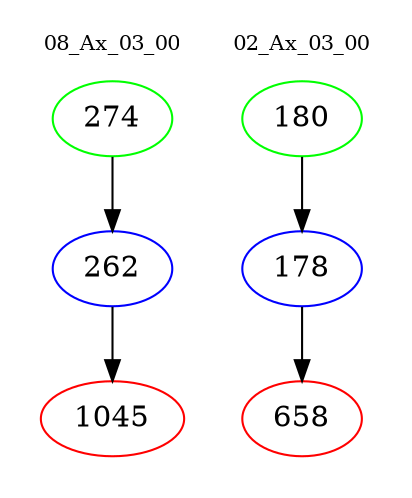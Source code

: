 digraph{
subgraph cluster_0 {
color = white
label = "08_Ax_03_00";
fontsize=10;
T0_274 [label="274", color="green"]
T0_274 -> T0_262 [color="black"]
T0_262 [label="262", color="blue"]
T0_262 -> T0_1045 [color="black"]
T0_1045 [label="1045", color="red"]
}
subgraph cluster_1 {
color = white
label = "02_Ax_03_00";
fontsize=10;
T1_180 [label="180", color="green"]
T1_180 -> T1_178 [color="black"]
T1_178 [label="178", color="blue"]
T1_178 -> T1_658 [color="black"]
T1_658 [label="658", color="red"]
}
}
